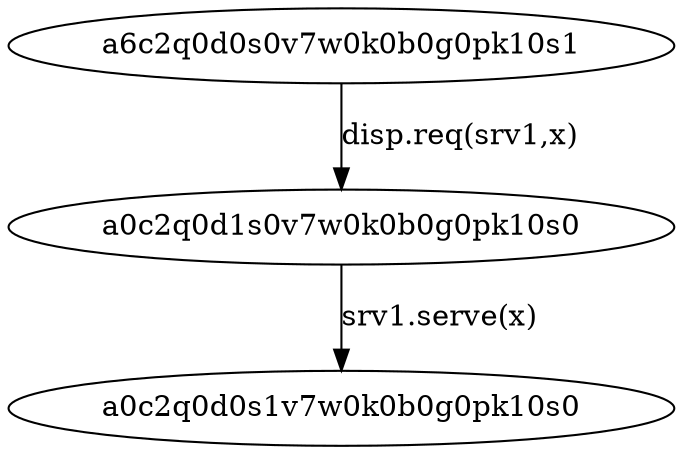 digraph { 
a0c2q0d1s0v7w0k0b0g0pk10s0->a0c2q0d0s1v7w0k0b0g0pk10s0[label= "srv1.serve(x)"];
a6c2q0d0s0v7w0k0b0g0pk10s1->a0c2q0d1s0v7w0k0b0g0pk10s0[label= "disp.req(srv1,x)"];

}